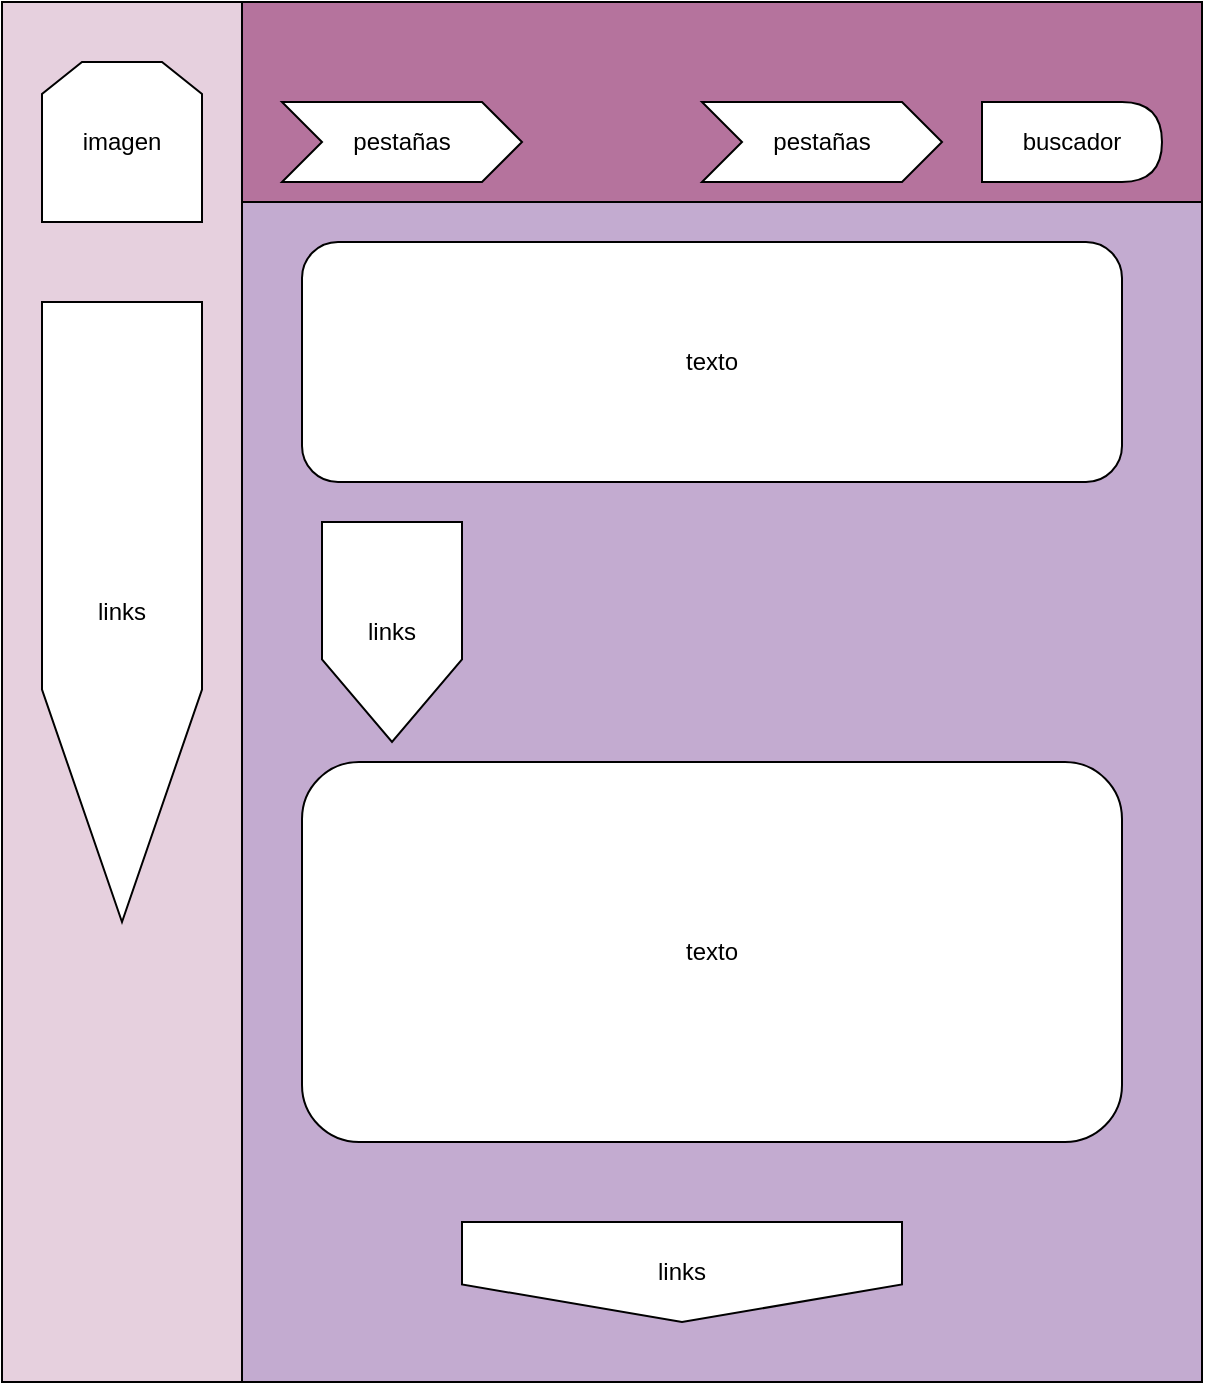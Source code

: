 <mxfile version="21.6.2" type="device">
  <diagram name="Página-1" id="QmzAQrfZFq2EPOsOmCeB">
    <mxGraphModel dx="1034" dy="430" grid="1" gridSize="10" guides="1" tooltips="1" connect="1" arrows="1" fold="1" page="1" pageScale="1" pageWidth="827" pageHeight="1169" math="0" shadow="0">
      <root>
        <mxCell id="0" />
        <mxCell id="1" parent="0" />
        <mxCell id="hl2PbBKolcAAfEVxNMfD-2" value="" style="rounded=0;whiteSpace=wrap;html=1;fillColor=#E6D0DE;" parent="1" vertex="1">
          <mxGeometry x="40" y="40" width="120" height="690" as="geometry" />
        </mxCell>
        <mxCell id="hl2PbBKolcAAfEVxNMfD-3" value="" style="rounded=0;whiteSpace=wrap;html=1;fillColor=#B5739D;" parent="1" vertex="1">
          <mxGeometry x="160" y="40" width="480" height="100" as="geometry" />
        </mxCell>
        <mxCell id="hl2PbBKolcAAfEVxNMfD-5" value="" style="rounded=0;whiteSpace=wrap;html=1;fillColor=#C3ABD0;" parent="1" vertex="1">
          <mxGeometry x="160" y="140" width="480" height="590" as="geometry" />
        </mxCell>
        <mxCell id="hl2PbBKolcAAfEVxNMfD-6" value="imagen" style="shape=loopLimit;whiteSpace=wrap;html=1;" parent="1" vertex="1">
          <mxGeometry x="60" y="70" width="80" height="80" as="geometry" />
        </mxCell>
        <mxCell id="hl2PbBKolcAAfEVxNMfD-7" value="links" style="shape=offPageConnector;whiteSpace=wrap;html=1;" parent="1" vertex="1">
          <mxGeometry x="60" y="190" width="80" height="310" as="geometry" />
        </mxCell>
        <mxCell id="hl2PbBKolcAAfEVxNMfD-8" value="buscador" style="shape=delay;whiteSpace=wrap;html=1;" parent="1" vertex="1">
          <mxGeometry x="530" y="90" width="90" height="40" as="geometry" />
        </mxCell>
        <mxCell id="hl2PbBKolcAAfEVxNMfD-9" value="pestañas" style="shape=step;perimeter=stepPerimeter;whiteSpace=wrap;html=1;fixedSize=1;" parent="1" vertex="1">
          <mxGeometry x="180" y="90" width="120" height="40" as="geometry" />
        </mxCell>
        <mxCell id="hl2PbBKolcAAfEVxNMfD-10" value="pestañas" style="shape=step;perimeter=stepPerimeter;whiteSpace=wrap;html=1;fixedSize=1;" parent="1" vertex="1">
          <mxGeometry x="390" y="90" width="120" height="40" as="geometry" />
        </mxCell>
        <mxCell id="hl2PbBKolcAAfEVxNMfD-11" value="texto" style="rounded=1;whiteSpace=wrap;html=1;" parent="1" vertex="1">
          <mxGeometry x="190" y="160" width="410" height="120" as="geometry" />
        </mxCell>
        <mxCell id="hl2PbBKolcAAfEVxNMfD-12" value="links" style="shape=offPageConnector;whiteSpace=wrap;html=1;" parent="1" vertex="1">
          <mxGeometry x="200" y="300" width="70" height="110" as="geometry" />
        </mxCell>
        <mxCell id="hl2PbBKolcAAfEVxNMfD-13" value="texto" style="rounded=1;whiteSpace=wrap;html=1;" parent="1" vertex="1">
          <mxGeometry x="190" y="420" width="410" height="190" as="geometry" />
        </mxCell>
        <mxCell id="hl2PbBKolcAAfEVxNMfD-15" value="links" style="shape=offPageConnector;whiteSpace=wrap;html=1;" parent="1" vertex="1">
          <mxGeometry x="270" y="650" width="220" height="50" as="geometry" />
        </mxCell>
      </root>
    </mxGraphModel>
  </diagram>
</mxfile>
